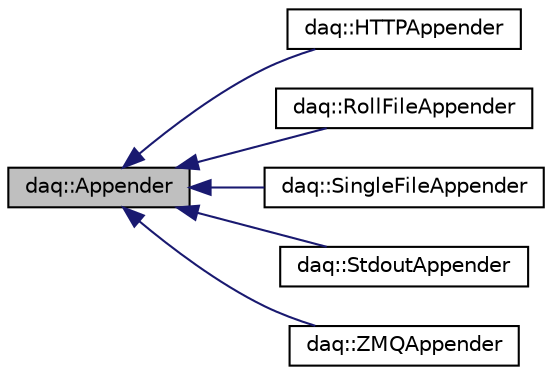 digraph "daq::Appender"
{
  edge [fontname="Helvetica",fontsize="10",labelfontname="Helvetica",labelfontsize="10"];
  node [fontname="Helvetica",fontsize="10",shape=record];
  rankdir="LR";
  Node0 [label="daq::Appender",height=0.2,width=0.4,color="black", fillcolor="grey75", style="filled", fontcolor="black"];
  Node0 -> Node1 [dir="back",color="midnightblue",fontsize="10",style="solid",fontname="Helvetica"];
  Node1 [label="daq::HTTPAppender",height=0.2,width=0.4,color="black", fillcolor="white", style="filled",URL="$classdaq_1_1HTTPAppender.html"];
  Node0 -> Node2 [dir="back",color="midnightblue",fontsize="10",style="solid",fontname="Helvetica"];
  Node2 [label="daq::RollFileAppender",height=0.2,width=0.4,color="black", fillcolor="white", style="filled",URL="$classdaq_1_1RollFileAppender.html",tooltip="滚动输出到文件 "];
  Node0 -> Node3 [dir="back",color="midnightblue",fontsize="10",style="solid",fontname="Helvetica"];
  Node3 [label="daq::SingleFileAppender",height=0.2,width=0.4,color="black", fillcolor="white", style="filled",URL="$classdaq_1_1SingleFileAppender.html",tooltip="输出到指定文件 "];
  Node0 -> Node4 [dir="back",color="midnightblue",fontsize="10",style="solid",fontname="Helvetica"];
  Node4 [label="daq::StdoutAppender",height=0.2,width=0.4,color="black", fillcolor="white", style="filled",URL="$classdaq_1_1StdoutAppender.html",tooltip="StdoutAppender输出到控制台 "];
  Node0 -> Node5 [dir="back",color="midnightblue",fontsize="10",style="solid",fontname="Helvetica"];
  Node5 [label="daq::ZMQAppender",height=0.2,width=0.4,color="black", fillcolor="white", style="filled",URL="$classdaq_1_1ZMQAppender.html",tooltip="使用管道模式发送log的ZMQAppender "];
}
